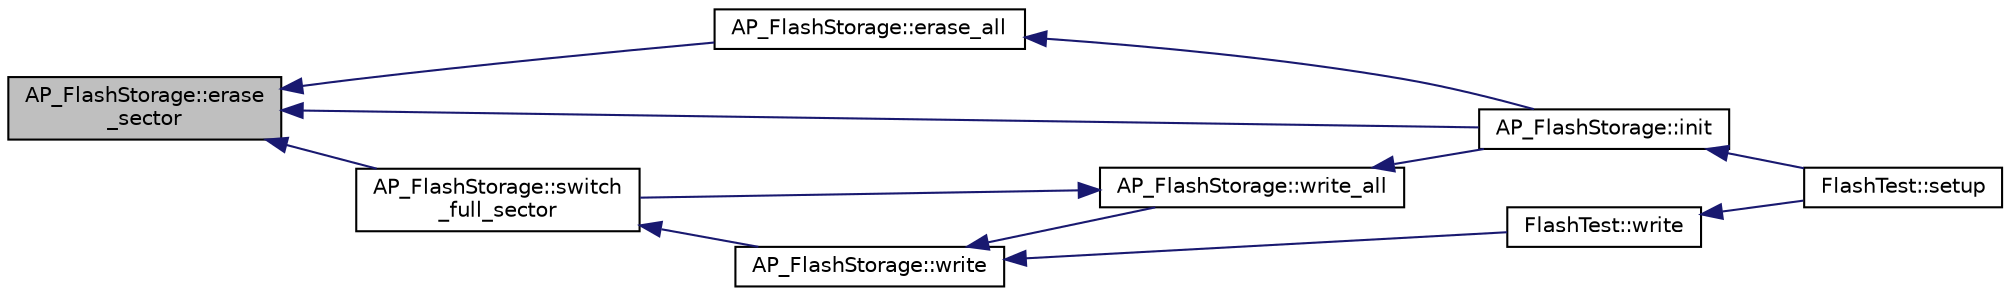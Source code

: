 digraph "AP_FlashStorage::erase_sector"
{
 // INTERACTIVE_SVG=YES
  edge [fontname="Helvetica",fontsize="10",labelfontname="Helvetica",labelfontsize="10"];
  node [fontname="Helvetica",fontsize="10",shape=record];
  rankdir="LR";
  Node1 [label="AP_FlashStorage::erase\l_sector",height=0.2,width=0.4,color="black", fillcolor="grey75", style="filled", fontcolor="black"];
  Node1 -> Node2 [dir="back",color="midnightblue",fontsize="10",style="solid",fontname="Helvetica"];
  Node2 [label="AP_FlashStorage::erase_all",height=0.2,width=0.4,color="black", fillcolor="white", style="filled",URL="$classAP__FlashStorage.html#a52941ea1e8855441fff7b664203b108a"];
  Node2 -> Node3 [dir="back",color="midnightblue",fontsize="10",style="solid",fontname="Helvetica"];
  Node3 [label="AP_FlashStorage::init",height=0.2,width=0.4,color="black", fillcolor="white", style="filled",URL="$classAP__FlashStorage.html#ac2133d4c431255ee294db68364dd43a3"];
  Node3 -> Node4 [dir="back",color="midnightblue",fontsize="10",style="solid",fontname="Helvetica"];
  Node4 [label="FlashTest::setup",height=0.2,width=0.4,color="black", fillcolor="white", style="filled",URL="$classFlashTest.html#a6c57c81a070382bd61c6ecd10ce5f1ee"];
  Node1 -> Node3 [dir="back",color="midnightblue",fontsize="10",style="solid",fontname="Helvetica"];
  Node1 -> Node5 [dir="back",color="midnightblue",fontsize="10",style="solid",fontname="Helvetica"];
  Node5 [label="AP_FlashStorage::switch\l_full_sector",height=0.2,width=0.4,color="black", fillcolor="white", style="filled",URL="$classAP__FlashStorage.html#a0f1fcc2a684940d96a9288c104afc98d"];
  Node5 -> Node6 [dir="back",color="midnightblue",fontsize="10",style="solid",fontname="Helvetica"];
  Node6 [label="AP_FlashStorage::write",height=0.2,width=0.4,color="black", fillcolor="white", style="filled",URL="$classAP__FlashStorage.html#a0b06f85f5d21e01e5b2d76194bd8a075"];
  Node6 -> Node7 [dir="back",color="midnightblue",fontsize="10",style="solid",fontname="Helvetica"];
  Node7 [label="AP_FlashStorage::write_all",height=0.2,width=0.4,color="black", fillcolor="white", style="filled",URL="$classAP__FlashStorage.html#a583ab6eb8d0903174321272fc3c39f5d"];
  Node7 -> Node3 [dir="back",color="midnightblue",fontsize="10",style="solid",fontname="Helvetica"];
  Node7 -> Node5 [dir="back",color="midnightblue",fontsize="10",style="solid",fontname="Helvetica"];
  Node6 -> Node8 [dir="back",color="midnightblue",fontsize="10",style="solid",fontname="Helvetica"];
  Node8 [label="FlashTest::write",height=0.2,width=0.4,color="black", fillcolor="white", style="filled",URL="$classFlashTest.html#af36af40bfac8e5a2d89c6c4dd22a1a42"];
  Node8 -> Node4 [dir="back",color="midnightblue",fontsize="10",style="solid",fontname="Helvetica"];
}
